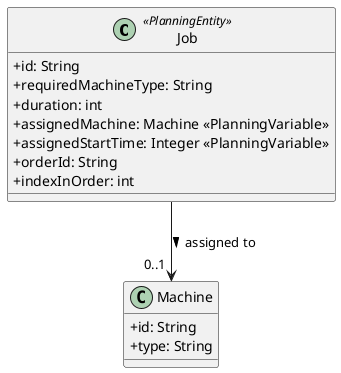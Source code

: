 @startuml
skinparam classAttributeIconSize 0

class Job <<PlanningEntity>> {
  +id: String
  +requiredMachineType: String
  +duration: int
  +assignedMachine: Machine <<PlanningVariable>>
  +assignedStartTime: Integer <<PlanningVariable>>
  +orderId: String
  +indexInOrder: int
}

class Machine {
  +id: String
  +type: String
}

Job --> "0..1 " Machine : assigned to >

@enduml
